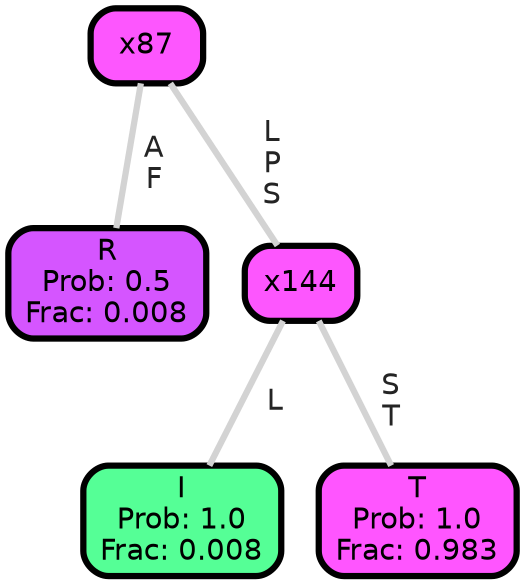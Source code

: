 graph Tree {
node [shape=box, style="filled, rounded",color="black",penwidth="3",fontcolor="black",                 fontname=helvetica] ;
graph [ranksep="0 equally", splines=straight,                 bgcolor=transparent, dpi=200] ;
edge [fontname=helvetica, fontweight=bold,fontcolor=grey14,color=lightgray] ;
0 [label="R
Prob: 0.5
Frac: 0.008", fillcolor="#d555ff"] ;
1 [label="x87", fillcolor="#fd56fe"] ;
2 [label="I
Prob: 1.0
Frac: 0.008", fillcolor="#55ff96"] ;
3 [label="x144", fillcolor="#fd56fe"] ;
4 [label="T
Prob: 1.0
Frac: 0.983", fillcolor="#ff55ff"] ;
1 -- 0 [label=" A\n F",penwidth=3] ;
1 -- 3 [label=" L\n P\n S",penwidth=3] ;
3 -- 2 [label=" L",penwidth=3] ;
3 -- 4 [label=" S\n T",penwidth=3] ;
{rank = same;}}